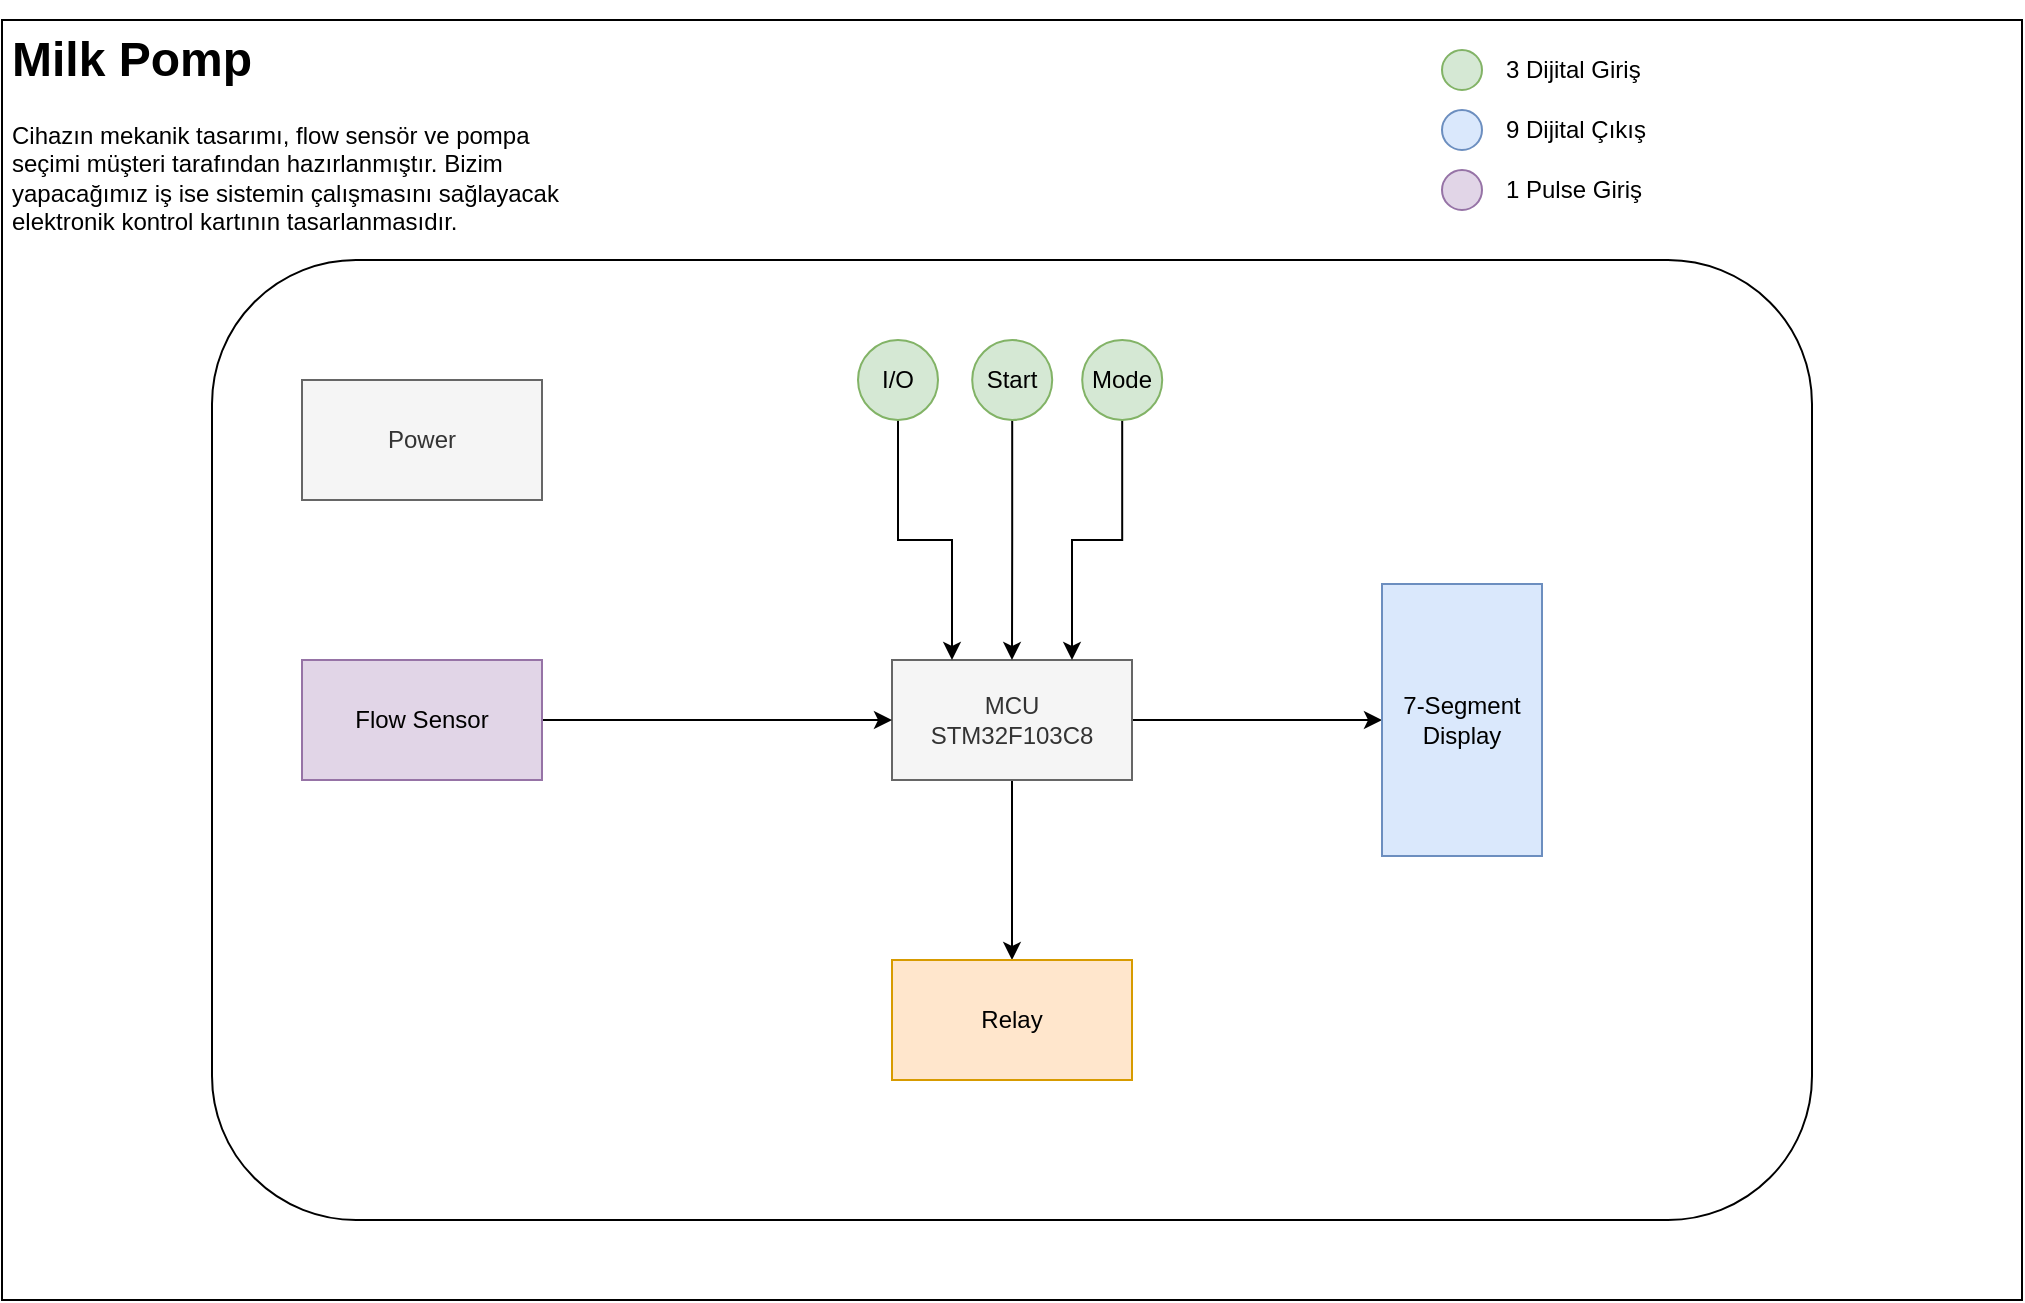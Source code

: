 <mxfile version="19.0.3" type="device"><diagram id="bwSye1lCB5f9C3r1Dhbn" name="Block Diagram"><mxGraphModel dx="1422" dy="865" grid="1" gridSize="10" guides="1" tooltips="1" connect="1" arrows="1" fold="1" page="1" pageScale="1" pageWidth="1169" pageHeight="827" math="0" shadow="0"><root><mxCell id="0"/><mxCell id="1" parent="0"/><mxCell id="xWnrm1nNR6ow-bfwhaJv-4" value="" style="group;fillColor=#f5f5f5;strokeColor=#666666;fontColor=#333333;" parent="1" vertex="1" connectable="0"><mxGeometry x="80" y="120" width="1010" height="640" as="geometry"/></mxCell><mxCell id="xWnrm1nNR6ow-bfwhaJv-7" value="" style="group" parent="xWnrm1nNR6ow-bfwhaJv-4" vertex="1" connectable="0"><mxGeometry width="1010" height="640" as="geometry"/></mxCell><mxCell id="xWnrm1nNR6ow-bfwhaJv-2" value="" style="rounded=0;whiteSpace=wrap;html=1;" parent="xWnrm1nNR6ow-bfwhaJv-7" vertex="1"><mxGeometry width="1010" height="640" as="geometry"/></mxCell><mxCell id="xWnrm1nNR6ow-bfwhaJv-3" value="&lt;h1&gt;Milk Pomp&lt;/h1&gt;&lt;p&gt;Cihazın mekanik tasarımı, flow sensör ve pompa seçimi müşteri tarafından hazırlanmıştır. Bizim yapacağımız iş ise sistemin çalışmasını sağlayacak elektronik kontrol kartının tasarlanmasıdır.&lt;/p&gt;" style="text;html=1;strokeColor=none;fillColor=none;spacing=5;spacingTop=-20;whiteSpace=wrap;overflow=hidden;rounded=0;" parent="xWnrm1nNR6ow-bfwhaJv-7" vertex="1"><mxGeometry width="292.9" height="120" as="geometry"/></mxCell><mxCell id="xWnrm1nNR6ow-bfwhaJv-5" value="" style="rounded=1;whiteSpace=wrap;html=1;" parent="xWnrm1nNR6ow-bfwhaJv-7" vertex="1"><mxGeometry x="105" y="120" width="800" height="480" as="geometry"/></mxCell><mxCell id="xWnrm1nNR6ow-bfwhaJv-18" style="edgeStyle=orthogonalEdgeStyle;rounded=0;orthogonalLoop=1;jettySize=auto;html=1;entryX=0;entryY=0.5;entryDx=0;entryDy=0;" parent="xWnrm1nNR6ow-bfwhaJv-7" source="xWnrm1nNR6ow-bfwhaJv-8" target="xWnrm1nNR6ow-bfwhaJv-12" edge="1"><mxGeometry relative="1" as="geometry"/></mxCell><mxCell id="xWnrm1nNR6ow-bfwhaJv-20" style="edgeStyle=orthogonalEdgeStyle;rounded=0;orthogonalLoop=1;jettySize=auto;html=1;entryX=0.5;entryY=0;entryDx=0;entryDy=0;" parent="xWnrm1nNR6ow-bfwhaJv-7" source="xWnrm1nNR6ow-bfwhaJv-8" target="xWnrm1nNR6ow-bfwhaJv-14" edge="1"><mxGeometry relative="1" as="geometry"/></mxCell><mxCell id="xWnrm1nNR6ow-bfwhaJv-8" value="MCU&lt;br&gt;STM32F103C8" style="rounded=0;whiteSpace=wrap;html=1;fillColor=#f5f5f5;fontColor=#333333;strokeColor=#666666;" parent="xWnrm1nNR6ow-bfwhaJv-7" vertex="1"><mxGeometry x="445" y="320" width="120" height="60" as="geometry"/></mxCell><mxCell id="xWnrm1nNR6ow-bfwhaJv-15" style="edgeStyle=orthogonalEdgeStyle;rounded=0;orthogonalLoop=1;jettySize=auto;html=1;entryX=0.25;entryY=0;entryDx=0;entryDy=0;" parent="xWnrm1nNR6ow-bfwhaJv-7" source="xWnrm1nNR6ow-bfwhaJv-9" target="xWnrm1nNR6ow-bfwhaJv-8" edge="1"><mxGeometry relative="1" as="geometry"/></mxCell><mxCell id="xWnrm1nNR6ow-bfwhaJv-9" value="I/O" style="ellipse;whiteSpace=wrap;html=1;aspect=fixed;fillColor=#d5e8d4;strokeColor=#82b366;" parent="xWnrm1nNR6ow-bfwhaJv-7" vertex="1"><mxGeometry x="428" y="160" width="40" height="40" as="geometry"/></mxCell><mxCell id="xWnrm1nNR6ow-bfwhaJv-16" style="edgeStyle=orthogonalEdgeStyle;rounded=0;orthogonalLoop=1;jettySize=auto;html=1;entryX=0.5;entryY=0;entryDx=0;entryDy=0;" parent="xWnrm1nNR6ow-bfwhaJv-7" source="xWnrm1nNR6ow-bfwhaJv-10" target="xWnrm1nNR6ow-bfwhaJv-8" edge="1"><mxGeometry relative="1" as="geometry"/></mxCell><mxCell id="xWnrm1nNR6ow-bfwhaJv-10" value="Start" style="ellipse;whiteSpace=wrap;html=1;aspect=fixed;fillColor=#d5e8d4;strokeColor=#82b366;" parent="xWnrm1nNR6ow-bfwhaJv-7" vertex="1"><mxGeometry x="485.1" y="160" width="40" height="40" as="geometry"/></mxCell><mxCell id="xWnrm1nNR6ow-bfwhaJv-17" style="edgeStyle=orthogonalEdgeStyle;rounded=0;orthogonalLoop=1;jettySize=auto;html=1;entryX=0.75;entryY=0;entryDx=0;entryDy=0;" parent="xWnrm1nNR6ow-bfwhaJv-7" source="xWnrm1nNR6ow-bfwhaJv-11" target="xWnrm1nNR6ow-bfwhaJv-8" edge="1"><mxGeometry relative="1" as="geometry"/></mxCell><mxCell id="xWnrm1nNR6ow-bfwhaJv-11" value="Mode" style="ellipse;whiteSpace=wrap;html=1;aspect=fixed;fillColor=#d5e8d4;strokeColor=#82b366;" parent="xWnrm1nNR6ow-bfwhaJv-7" vertex="1"><mxGeometry x="540.1" y="160" width="40" height="40" as="geometry"/></mxCell><mxCell id="xWnrm1nNR6ow-bfwhaJv-12" value="7-Segment&lt;br&gt;Display" style="rounded=0;whiteSpace=wrap;html=1;fillColor=#dae8fc;strokeColor=#6c8ebf;" parent="xWnrm1nNR6ow-bfwhaJv-7" vertex="1"><mxGeometry x="690" y="282" width="80" height="136" as="geometry"/></mxCell><mxCell id="xWnrm1nNR6ow-bfwhaJv-19" style="edgeStyle=orthogonalEdgeStyle;rounded=0;orthogonalLoop=1;jettySize=auto;html=1;entryX=0;entryY=0.5;entryDx=0;entryDy=0;" parent="xWnrm1nNR6ow-bfwhaJv-7" source="xWnrm1nNR6ow-bfwhaJv-13" target="xWnrm1nNR6ow-bfwhaJv-8" edge="1"><mxGeometry relative="1" as="geometry"/></mxCell><mxCell id="xWnrm1nNR6ow-bfwhaJv-13" value="Flow Sensor" style="rounded=0;whiteSpace=wrap;html=1;fillColor=#e1d5e7;strokeColor=#9673a6;" parent="xWnrm1nNR6ow-bfwhaJv-7" vertex="1"><mxGeometry x="150" y="320" width="120" height="60" as="geometry"/></mxCell><mxCell id="xWnrm1nNR6ow-bfwhaJv-14" value="Relay" style="rounded=0;whiteSpace=wrap;html=1;fillColor=#ffe6cc;strokeColor=#d79b00;" parent="xWnrm1nNR6ow-bfwhaJv-7" vertex="1"><mxGeometry x="445" y="470" width="120" height="60" as="geometry"/></mxCell><mxCell id="xWnrm1nNR6ow-bfwhaJv-23" value="" style="group" parent="xWnrm1nNR6ow-bfwhaJv-7" vertex="1" connectable="0"><mxGeometry x="720" y="10" width="230" height="30" as="geometry"/></mxCell><mxCell id="xWnrm1nNR6ow-bfwhaJv-21" value="" style="ellipse;whiteSpace=wrap;html=1;aspect=fixed;fillColor=#d5e8d4;strokeColor=#82b366;" parent="xWnrm1nNR6ow-bfwhaJv-23" vertex="1"><mxGeometry y="5" width="20" height="20" as="geometry"/></mxCell><mxCell id="xWnrm1nNR6ow-bfwhaJv-22" value="3 Dijital Giriş" style="text;html=1;strokeColor=none;fillColor=none;align=left;verticalAlign=middle;whiteSpace=wrap;rounded=0;" parent="xWnrm1nNR6ow-bfwhaJv-23" vertex="1"><mxGeometry x="30" width="200" height="30" as="geometry"/></mxCell><mxCell id="xWnrm1nNR6ow-bfwhaJv-26" value="" style="ellipse;whiteSpace=wrap;html=1;aspect=fixed;fillColor=#dae8fc;strokeColor=#6c8ebf;" parent="xWnrm1nNR6ow-bfwhaJv-7" vertex="1"><mxGeometry x="720" y="45" width="20" height="20" as="geometry"/></mxCell><mxCell id="xWnrm1nNR6ow-bfwhaJv-27" value="9 Dijital Çıkış" style="text;html=1;strokeColor=none;fillColor=none;align=left;verticalAlign=middle;whiteSpace=wrap;rounded=0;" parent="xWnrm1nNR6ow-bfwhaJv-7" vertex="1"><mxGeometry x="750" y="40" width="200" height="30" as="geometry"/></mxCell><mxCell id="xWnrm1nNR6ow-bfwhaJv-28" value="" style="ellipse;whiteSpace=wrap;html=1;aspect=fixed;fillColor=#e1d5e7;strokeColor=#9673a6;" parent="xWnrm1nNR6ow-bfwhaJv-7" vertex="1"><mxGeometry x="720" y="75" width="20" height="20" as="geometry"/></mxCell><mxCell id="xWnrm1nNR6ow-bfwhaJv-29" value="1 Pulse Giriş" style="text;html=1;strokeColor=none;fillColor=none;align=left;verticalAlign=middle;whiteSpace=wrap;rounded=0;" parent="xWnrm1nNR6ow-bfwhaJv-7" vertex="1"><mxGeometry x="750" y="70" width="200" height="30" as="geometry"/></mxCell><mxCell id="xWnrm1nNR6ow-bfwhaJv-30" value="Power" style="rounded=0;whiteSpace=wrap;html=1;fillColor=#f5f5f5;fontColor=#333333;strokeColor=#666666;" parent="xWnrm1nNR6ow-bfwhaJv-7" vertex="1"><mxGeometry x="150" y="180" width="120" height="60" as="geometry"/></mxCell></root></mxGraphModel></diagram></mxfile>